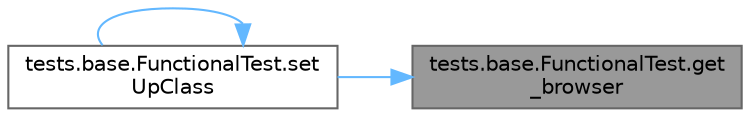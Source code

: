 digraph "tests.base.FunctionalTest.get_browser"
{
 // LATEX_PDF_SIZE
  bgcolor="transparent";
  edge [fontname=Helvetica,fontsize=10,labelfontname=Helvetica,labelfontsize=10];
  node [fontname=Helvetica,fontsize=10,shape=box,height=0.2,width=0.4];
  rankdir="RL";
  Node1 [id="Node000001",label="tests.base.FunctionalTest.get\l_browser",height=0.2,width=0.4,color="gray40", fillcolor="grey60", style="filled", fontcolor="black",tooltip=" "];
  Node1 -> Node2 [id="edge1_Node000001_Node000002",dir="back",color="steelblue1",style="solid",tooltip=" "];
  Node2 [id="Node000002",label="tests.base.FunctionalTest.set\lUpClass",height=0.2,width=0.4,color="grey40", fillcolor="white", style="filled",URL="$classtests_1_1base_1_1_functional_test.html#a0b73f71421db278fc299610563db5e03",tooltip=" "];
  Node2 -> Node2 [id="edge2_Node000002_Node000002",dir="back",color="steelblue1",style="solid",tooltip=" "];
}
